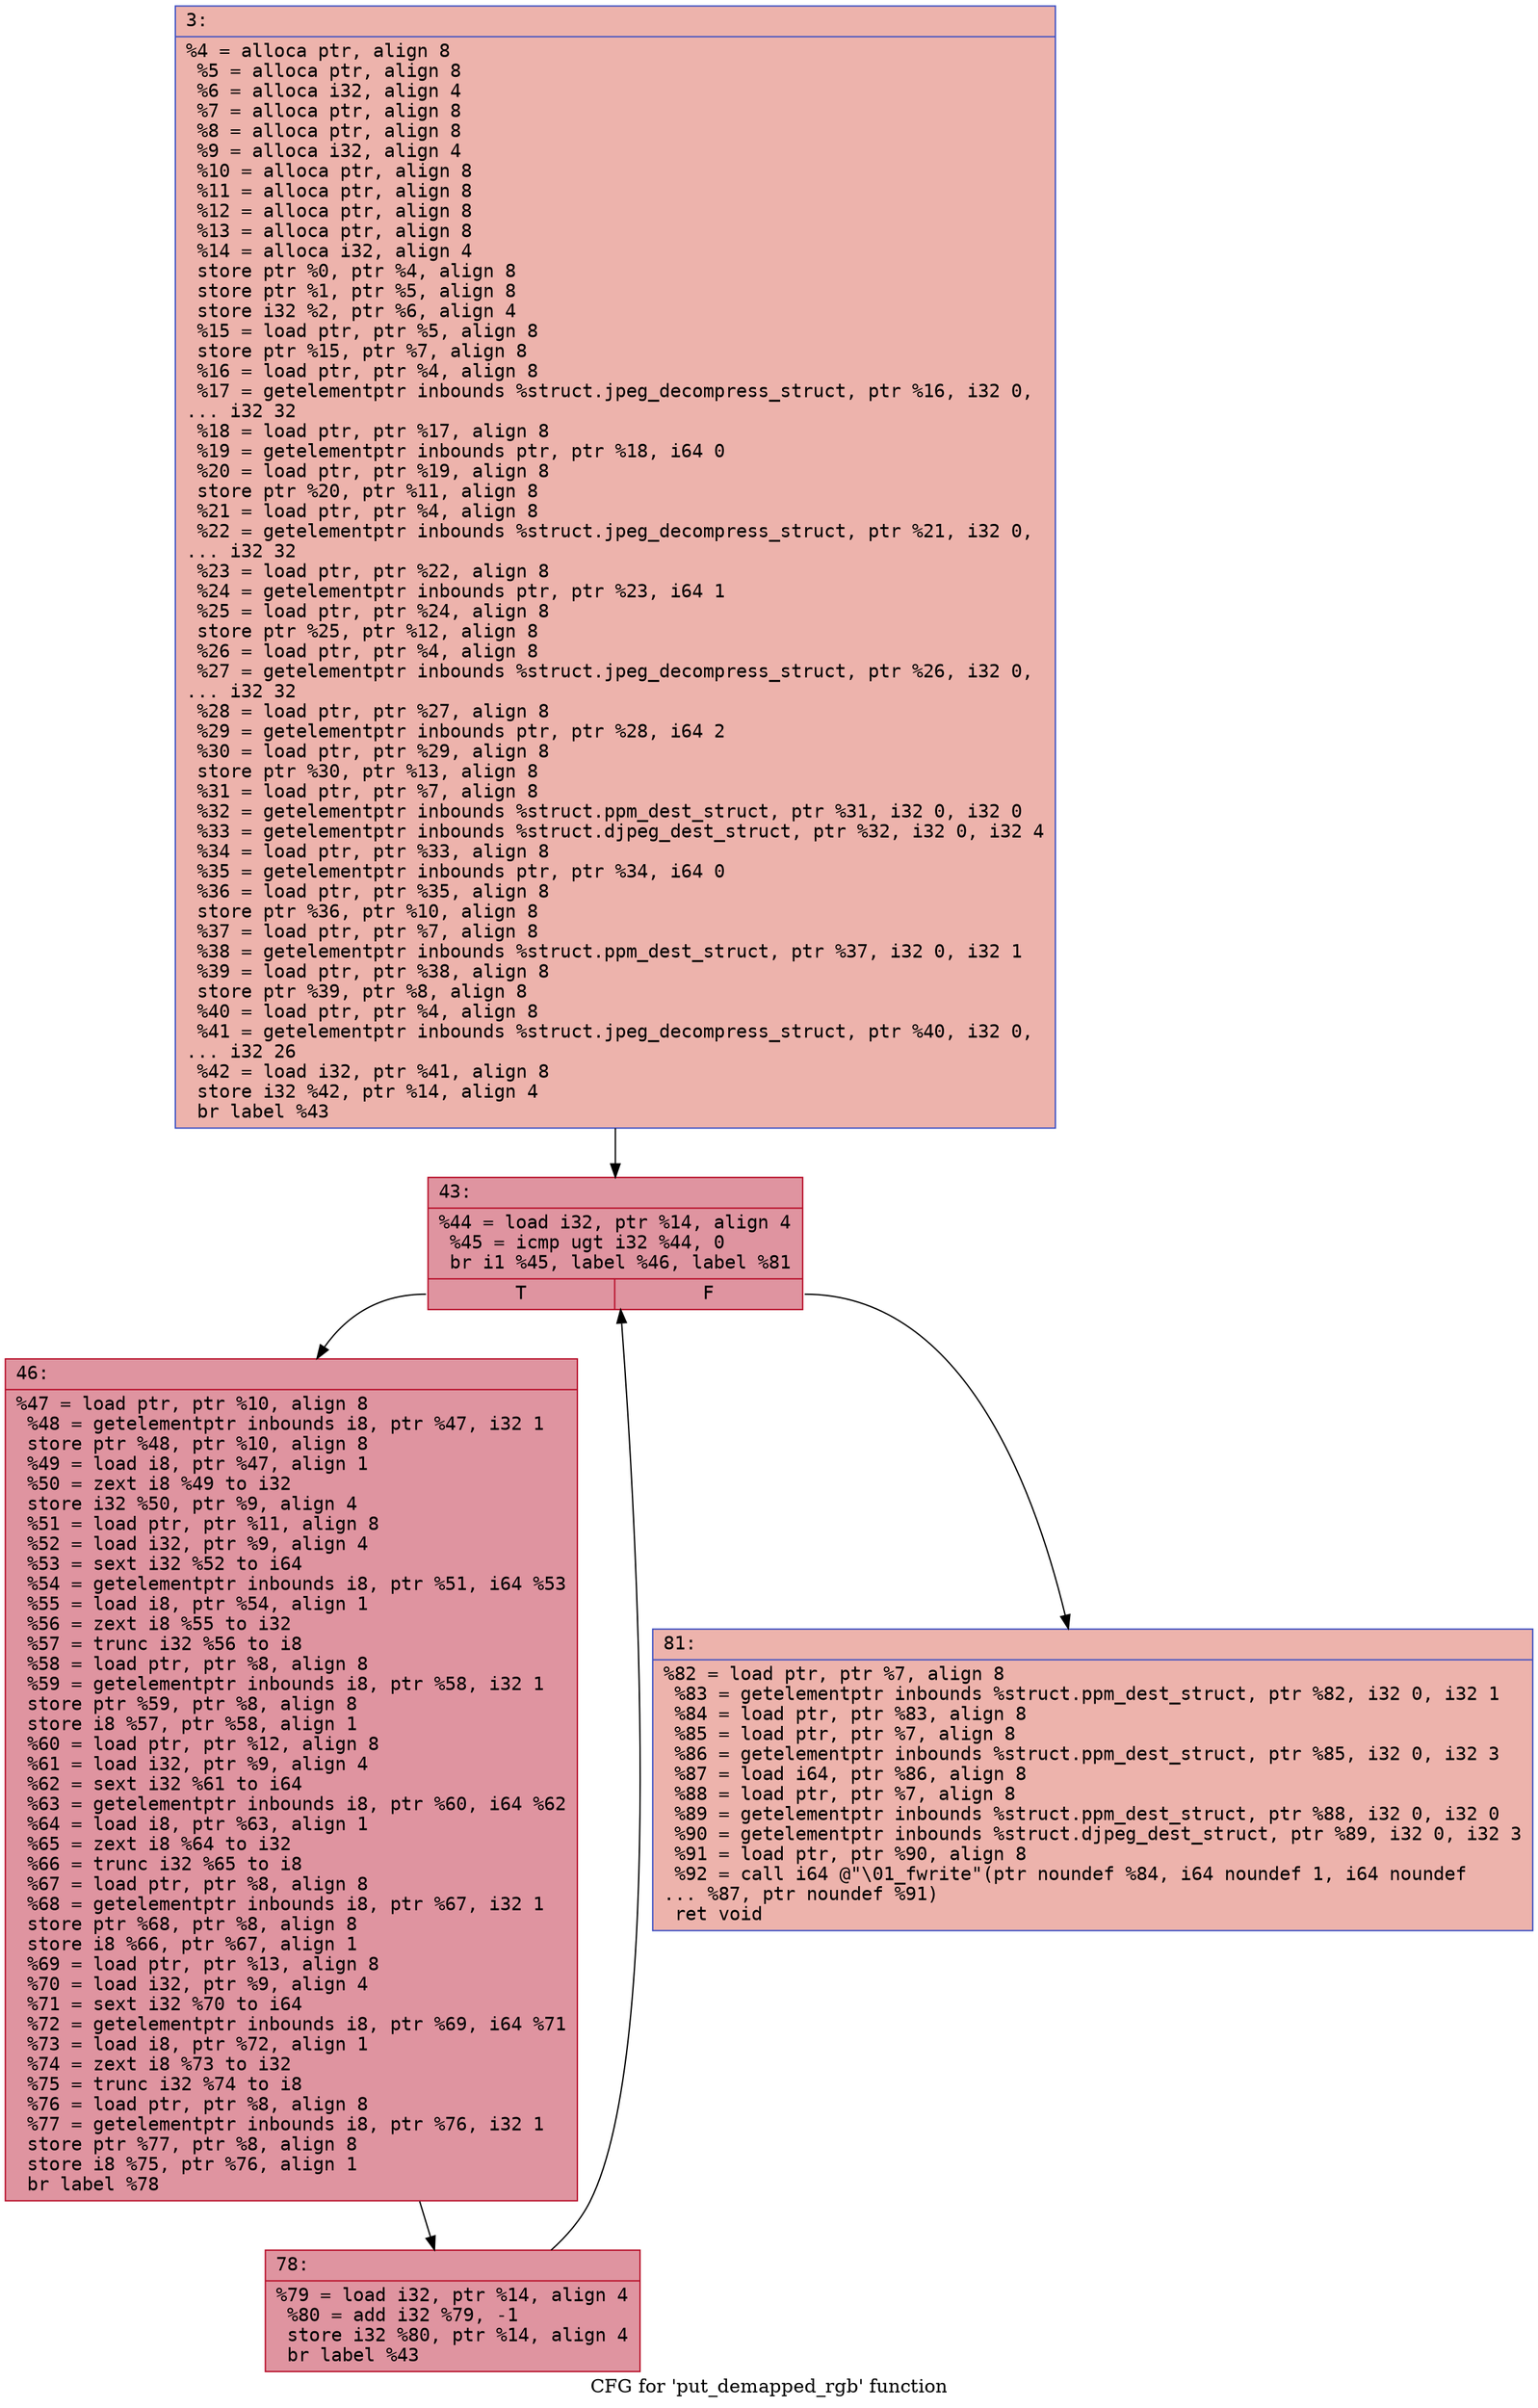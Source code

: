 digraph "CFG for 'put_demapped_rgb' function" {
	label="CFG for 'put_demapped_rgb' function";

	Node0x60000260e8f0 [shape=record,color="#3d50c3ff", style=filled, fillcolor="#d6524470" fontname="Courier",label="{3:\l|  %4 = alloca ptr, align 8\l  %5 = alloca ptr, align 8\l  %6 = alloca i32, align 4\l  %7 = alloca ptr, align 8\l  %8 = alloca ptr, align 8\l  %9 = alloca i32, align 4\l  %10 = alloca ptr, align 8\l  %11 = alloca ptr, align 8\l  %12 = alloca ptr, align 8\l  %13 = alloca ptr, align 8\l  %14 = alloca i32, align 4\l  store ptr %0, ptr %4, align 8\l  store ptr %1, ptr %5, align 8\l  store i32 %2, ptr %6, align 4\l  %15 = load ptr, ptr %5, align 8\l  store ptr %15, ptr %7, align 8\l  %16 = load ptr, ptr %4, align 8\l  %17 = getelementptr inbounds %struct.jpeg_decompress_struct, ptr %16, i32 0,\l... i32 32\l  %18 = load ptr, ptr %17, align 8\l  %19 = getelementptr inbounds ptr, ptr %18, i64 0\l  %20 = load ptr, ptr %19, align 8\l  store ptr %20, ptr %11, align 8\l  %21 = load ptr, ptr %4, align 8\l  %22 = getelementptr inbounds %struct.jpeg_decompress_struct, ptr %21, i32 0,\l... i32 32\l  %23 = load ptr, ptr %22, align 8\l  %24 = getelementptr inbounds ptr, ptr %23, i64 1\l  %25 = load ptr, ptr %24, align 8\l  store ptr %25, ptr %12, align 8\l  %26 = load ptr, ptr %4, align 8\l  %27 = getelementptr inbounds %struct.jpeg_decompress_struct, ptr %26, i32 0,\l... i32 32\l  %28 = load ptr, ptr %27, align 8\l  %29 = getelementptr inbounds ptr, ptr %28, i64 2\l  %30 = load ptr, ptr %29, align 8\l  store ptr %30, ptr %13, align 8\l  %31 = load ptr, ptr %7, align 8\l  %32 = getelementptr inbounds %struct.ppm_dest_struct, ptr %31, i32 0, i32 0\l  %33 = getelementptr inbounds %struct.djpeg_dest_struct, ptr %32, i32 0, i32 4\l  %34 = load ptr, ptr %33, align 8\l  %35 = getelementptr inbounds ptr, ptr %34, i64 0\l  %36 = load ptr, ptr %35, align 8\l  store ptr %36, ptr %10, align 8\l  %37 = load ptr, ptr %7, align 8\l  %38 = getelementptr inbounds %struct.ppm_dest_struct, ptr %37, i32 0, i32 1\l  %39 = load ptr, ptr %38, align 8\l  store ptr %39, ptr %8, align 8\l  %40 = load ptr, ptr %4, align 8\l  %41 = getelementptr inbounds %struct.jpeg_decompress_struct, ptr %40, i32 0,\l... i32 26\l  %42 = load i32, ptr %41, align 8\l  store i32 %42, ptr %14, align 4\l  br label %43\l}"];
	Node0x60000260e8f0 -> Node0x60000260e940[tooltip="3 -> 43\nProbability 100.00%" ];
	Node0x60000260e940 [shape=record,color="#b70d28ff", style=filled, fillcolor="#b70d2870" fontname="Courier",label="{43:\l|  %44 = load i32, ptr %14, align 4\l  %45 = icmp ugt i32 %44, 0\l  br i1 %45, label %46, label %81\l|{<s0>T|<s1>F}}"];
	Node0x60000260e940:s0 -> Node0x60000260e990[tooltip="43 -> 46\nProbability 96.88%" ];
	Node0x60000260e940:s1 -> Node0x60000260ea30[tooltip="43 -> 81\nProbability 3.12%" ];
	Node0x60000260e990 [shape=record,color="#b70d28ff", style=filled, fillcolor="#b70d2870" fontname="Courier",label="{46:\l|  %47 = load ptr, ptr %10, align 8\l  %48 = getelementptr inbounds i8, ptr %47, i32 1\l  store ptr %48, ptr %10, align 8\l  %49 = load i8, ptr %47, align 1\l  %50 = zext i8 %49 to i32\l  store i32 %50, ptr %9, align 4\l  %51 = load ptr, ptr %11, align 8\l  %52 = load i32, ptr %9, align 4\l  %53 = sext i32 %52 to i64\l  %54 = getelementptr inbounds i8, ptr %51, i64 %53\l  %55 = load i8, ptr %54, align 1\l  %56 = zext i8 %55 to i32\l  %57 = trunc i32 %56 to i8\l  %58 = load ptr, ptr %8, align 8\l  %59 = getelementptr inbounds i8, ptr %58, i32 1\l  store ptr %59, ptr %8, align 8\l  store i8 %57, ptr %58, align 1\l  %60 = load ptr, ptr %12, align 8\l  %61 = load i32, ptr %9, align 4\l  %62 = sext i32 %61 to i64\l  %63 = getelementptr inbounds i8, ptr %60, i64 %62\l  %64 = load i8, ptr %63, align 1\l  %65 = zext i8 %64 to i32\l  %66 = trunc i32 %65 to i8\l  %67 = load ptr, ptr %8, align 8\l  %68 = getelementptr inbounds i8, ptr %67, i32 1\l  store ptr %68, ptr %8, align 8\l  store i8 %66, ptr %67, align 1\l  %69 = load ptr, ptr %13, align 8\l  %70 = load i32, ptr %9, align 4\l  %71 = sext i32 %70 to i64\l  %72 = getelementptr inbounds i8, ptr %69, i64 %71\l  %73 = load i8, ptr %72, align 1\l  %74 = zext i8 %73 to i32\l  %75 = trunc i32 %74 to i8\l  %76 = load ptr, ptr %8, align 8\l  %77 = getelementptr inbounds i8, ptr %76, i32 1\l  store ptr %77, ptr %8, align 8\l  store i8 %75, ptr %76, align 1\l  br label %78\l}"];
	Node0x60000260e990 -> Node0x60000260e9e0[tooltip="46 -> 78\nProbability 100.00%" ];
	Node0x60000260e9e0 [shape=record,color="#b70d28ff", style=filled, fillcolor="#b70d2870" fontname="Courier",label="{78:\l|  %79 = load i32, ptr %14, align 4\l  %80 = add i32 %79, -1\l  store i32 %80, ptr %14, align 4\l  br label %43\l}"];
	Node0x60000260e9e0 -> Node0x60000260e940[tooltip="78 -> 43\nProbability 100.00%" ];
	Node0x60000260ea30 [shape=record,color="#3d50c3ff", style=filled, fillcolor="#d6524470" fontname="Courier",label="{81:\l|  %82 = load ptr, ptr %7, align 8\l  %83 = getelementptr inbounds %struct.ppm_dest_struct, ptr %82, i32 0, i32 1\l  %84 = load ptr, ptr %83, align 8\l  %85 = load ptr, ptr %7, align 8\l  %86 = getelementptr inbounds %struct.ppm_dest_struct, ptr %85, i32 0, i32 3\l  %87 = load i64, ptr %86, align 8\l  %88 = load ptr, ptr %7, align 8\l  %89 = getelementptr inbounds %struct.ppm_dest_struct, ptr %88, i32 0, i32 0\l  %90 = getelementptr inbounds %struct.djpeg_dest_struct, ptr %89, i32 0, i32 3\l  %91 = load ptr, ptr %90, align 8\l  %92 = call i64 @\"\\01_fwrite\"(ptr noundef %84, i64 noundef 1, i64 noundef\l... %87, ptr noundef %91)\l  ret void\l}"];
}

